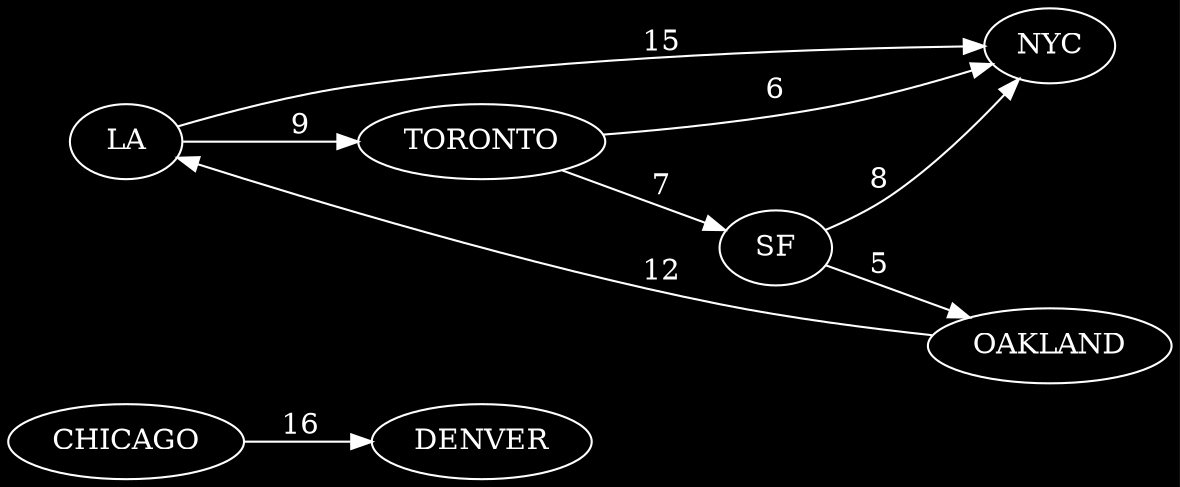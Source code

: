 digraph {
rankdir=LR ;
bgcolor="black";node [fontcolor="white",color="white"];
edge[color="white", fontcolor ="white"];CHICAGO -> DENVER [label="16",weight="16"];
LA -> NYC [label="15",weight="15"];
LA -> TORONTO [label="9",weight="9"];
OAKLAND -> LA [label="12",weight="12"];
SF -> OAKLAND [label="5",weight="5"];
SF -> NYC [label="8",weight="8"];
TORONTO -> NYC [label="6",weight="6"];
TORONTO -> SF [label="7",weight="7"];
}